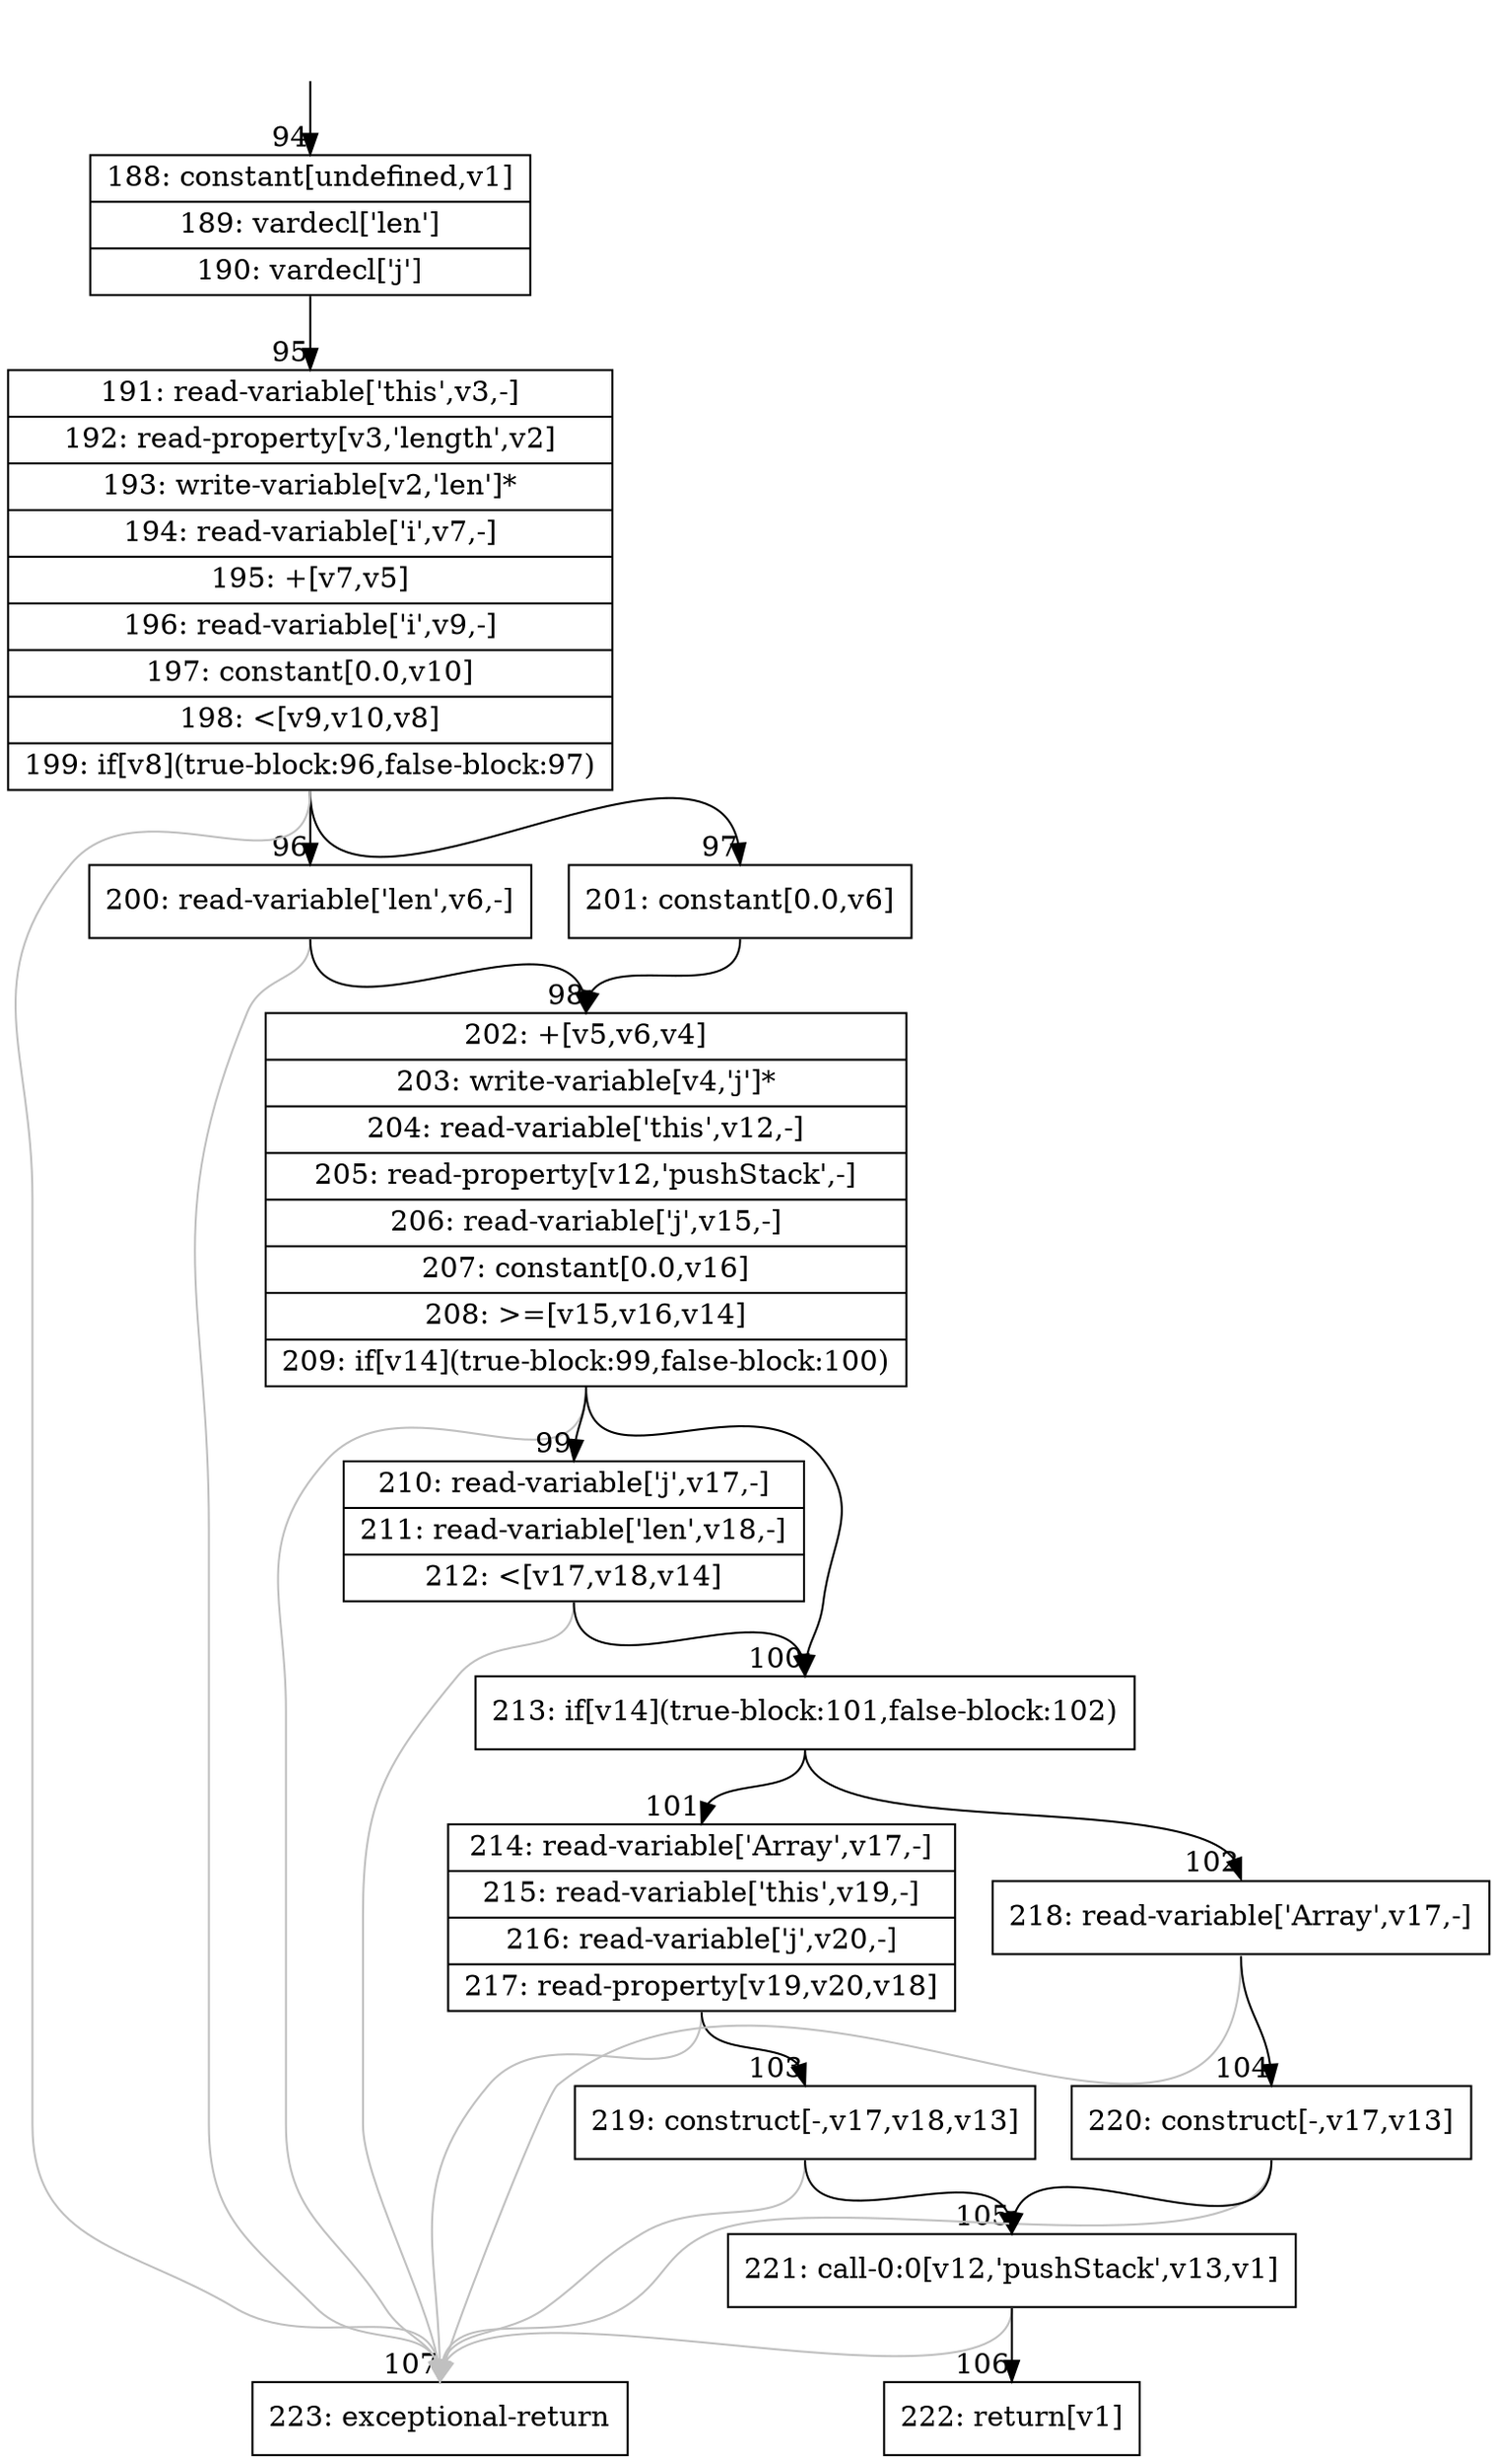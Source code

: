 digraph {
rankdir="TD"
BB_entry15[shape=none,label=""];
BB_entry15 -> BB94 [tailport=s, headport=n, headlabel="    94"]
BB94 [shape=record label="{188: constant[undefined,v1]|189: vardecl['len']|190: vardecl['j']}" ] 
BB94 -> BB95 [tailport=s, headport=n, headlabel="      95"]
BB95 [shape=record label="{191: read-variable['this',v3,-]|192: read-property[v3,'length',v2]|193: write-variable[v2,'len']*|194: read-variable['i',v7,-]|195: +[v7,v5]|196: read-variable['i',v9,-]|197: constant[0.0,v10]|198: \<[v9,v10,v8]|199: if[v8](true-block:96,false-block:97)}" ] 
BB95 -> BB96 [tailport=s, headport=n, headlabel="      96"]
BB95 -> BB97 [tailport=s, headport=n, headlabel="      97"]
BB95 -> BB107 [tailport=s, headport=n, color=gray, headlabel="      107"]
BB96 [shape=record label="{200: read-variable['len',v6,-]}" ] 
BB96 -> BB98 [tailport=s, headport=n, headlabel="      98"]
BB96 -> BB107 [tailport=s, headport=n, color=gray]
BB97 [shape=record label="{201: constant[0.0,v6]}" ] 
BB97 -> BB98 [tailport=s, headport=n]
BB98 [shape=record label="{202: +[v5,v6,v4]|203: write-variable[v4,'j']*|204: read-variable['this',v12,-]|205: read-property[v12,'pushStack',-]|206: read-variable['j',v15,-]|207: constant[0.0,v16]|208: \>=[v15,v16,v14]|209: if[v14](true-block:99,false-block:100)}" ] 
BB98 -> BB100 [tailport=s, headport=n, headlabel="      100"]
BB98 -> BB99 [tailport=s, headport=n, headlabel="      99"]
BB98 -> BB107 [tailport=s, headport=n, color=gray]
BB99 [shape=record label="{210: read-variable['j',v17,-]|211: read-variable['len',v18,-]|212: \<[v17,v18,v14]}" ] 
BB99 -> BB100 [tailport=s, headport=n]
BB99 -> BB107 [tailport=s, headport=n, color=gray]
BB100 [shape=record label="{213: if[v14](true-block:101,false-block:102)}" ] 
BB100 -> BB101 [tailport=s, headport=n, headlabel="      101"]
BB100 -> BB102 [tailport=s, headport=n, headlabel="      102"]
BB101 [shape=record label="{214: read-variable['Array',v17,-]|215: read-variable['this',v19,-]|216: read-variable['j',v20,-]|217: read-property[v19,v20,v18]}" ] 
BB101 -> BB103 [tailport=s, headport=n, headlabel="      103"]
BB101 -> BB107 [tailport=s, headport=n, color=gray]
BB102 [shape=record label="{218: read-variable['Array',v17,-]}" ] 
BB102 -> BB104 [tailport=s, headport=n, headlabel="      104"]
BB102 -> BB107 [tailport=s, headport=n, color=gray]
BB103 [shape=record label="{219: construct[-,v17,v18,v13]}" ] 
BB103 -> BB105 [tailport=s, headport=n, headlabel="      105"]
BB103 -> BB107 [tailport=s, headport=n, color=gray]
BB104 [shape=record label="{220: construct[-,v17,v13]}" ] 
BB104 -> BB105 [tailport=s, headport=n]
BB104 -> BB107 [tailport=s, headport=n, color=gray]
BB105 [shape=record label="{221: call-0:0[v12,'pushStack',v13,v1]}" ] 
BB105 -> BB106 [tailport=s, headport=n, headlabel="      106"]
BB105 -> BB107 [tailport=s, headport=n, color=gray]
BB106 [shape=record label="{222: return[v1]}" ] 
BB107 [shape=record label="{223: exceptional-return}" ] 
}
